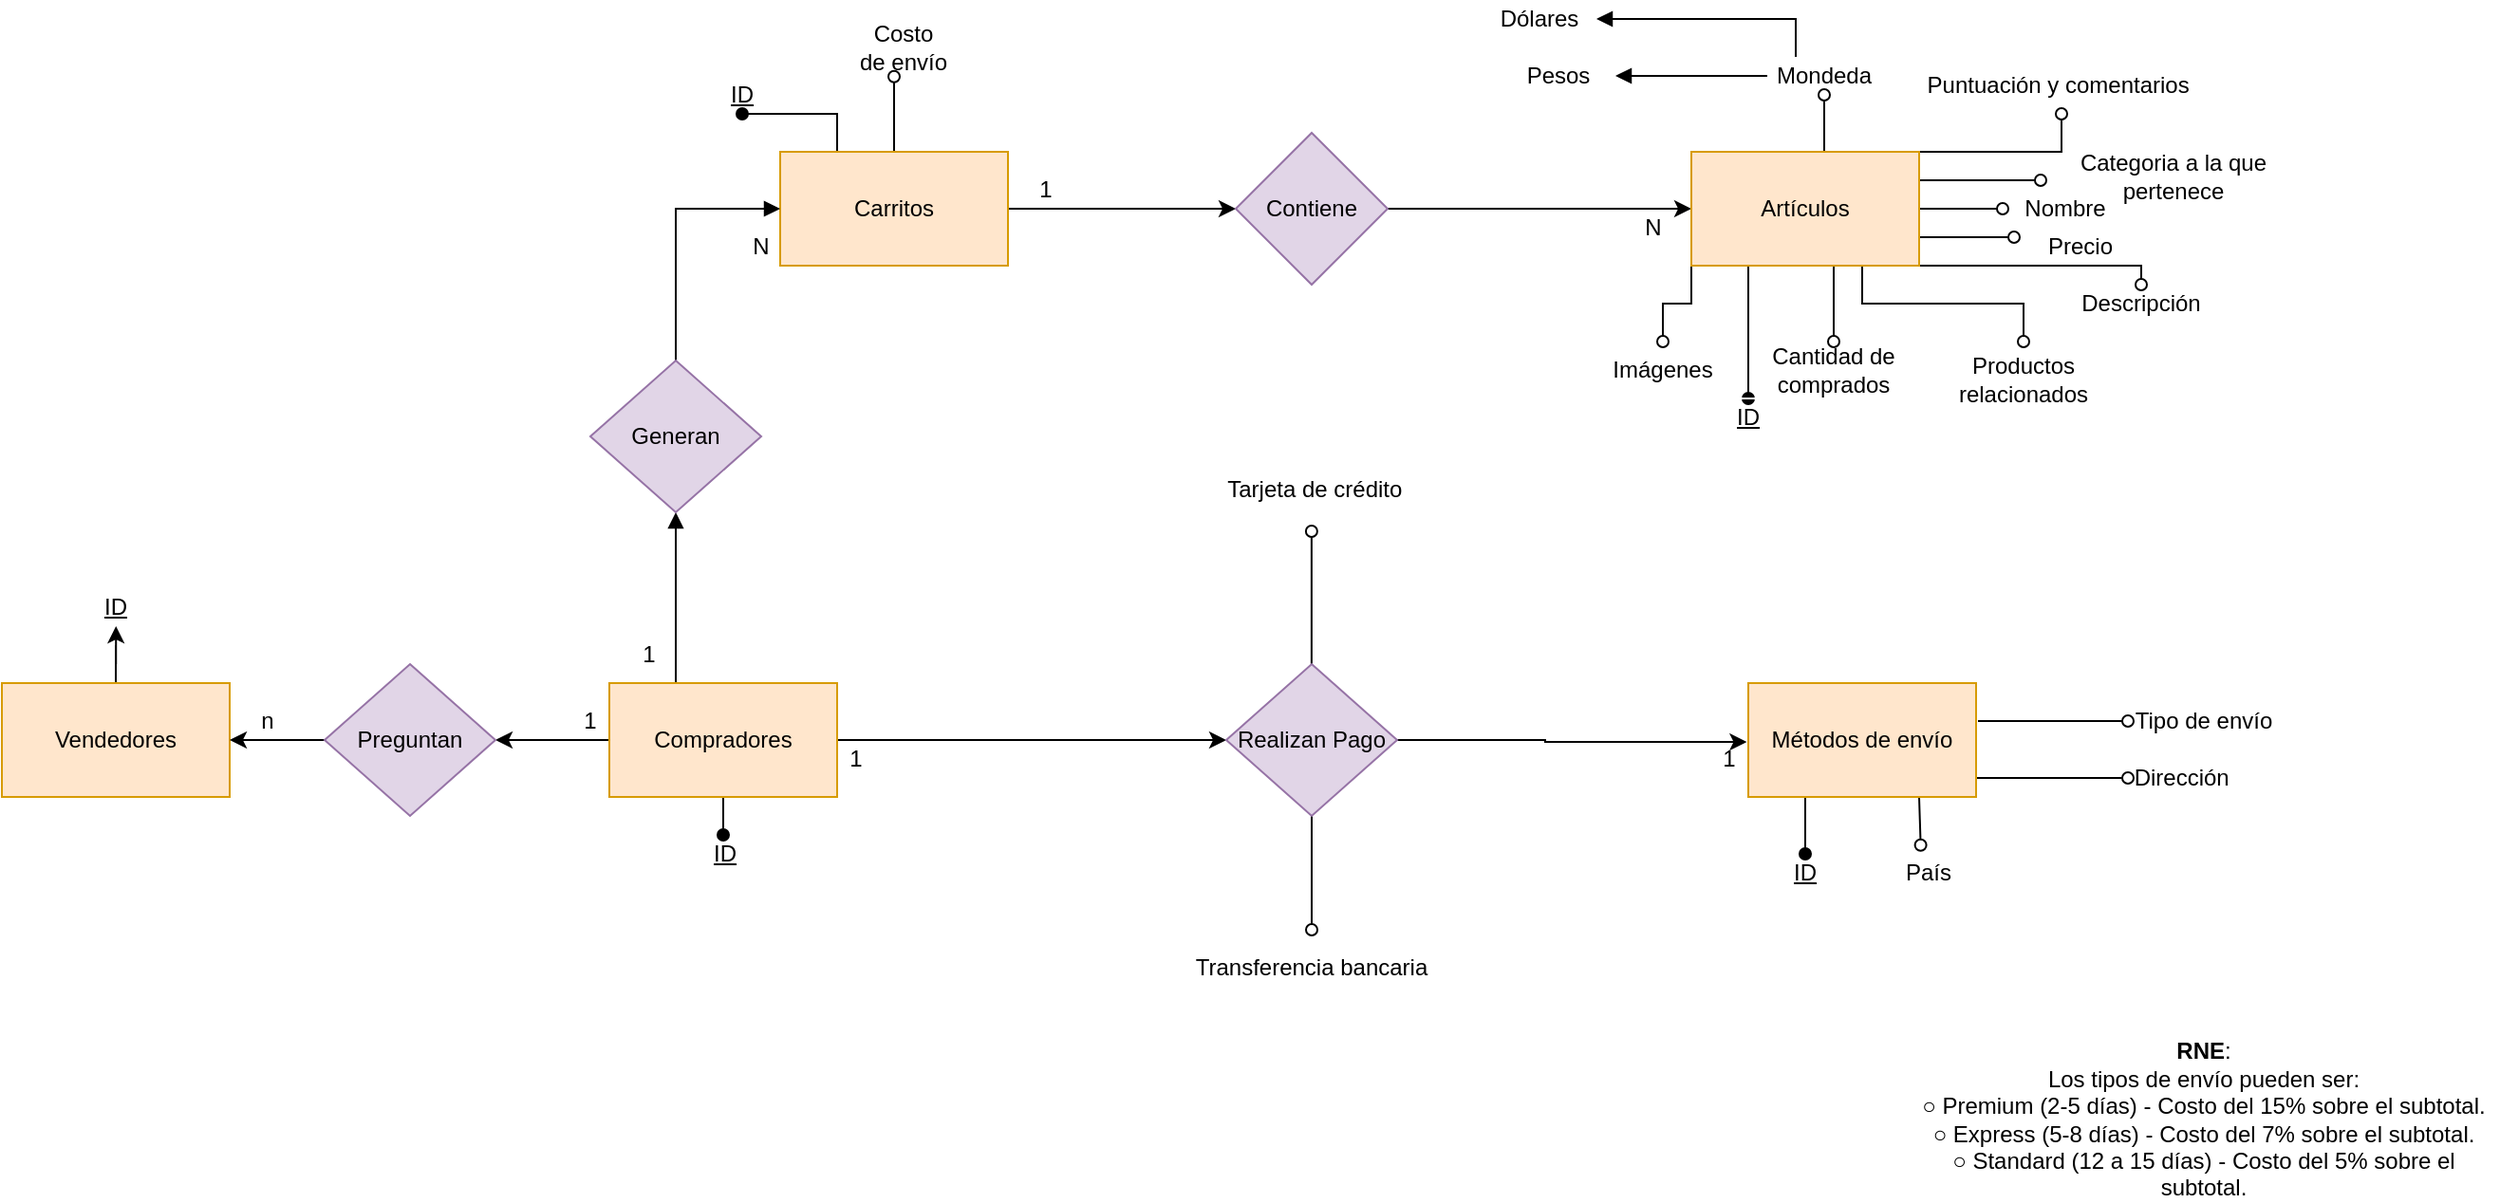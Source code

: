 <mxfile version="14.9.8" type="github">
  <diagram id="x0mtPKsXIoCM_E7vGqDa" name="Diagrama Ecommece">
    <mxGraphModel dx="1352" dy="277" grid="1" gridSize="10" guides="1" tooltips="1" connect="1" arrows="1" fold="1" page="1" pageScale="1" pageWidth="827" pageHeight="1169" math="0" shadow="0">
      <root>
        <mxCell id="0" />
        <mxCell id="1" parent="0" />
        <mxCell id="L4fkzpxxUZNFCqm3rQeX-3" value="" style="edgeStyle=orthogonalEdgeStyle;rounded=0;orthogonalLoop=1;jettySize=auto;html=1;" parent="1" source="L4fkzpxxUZNFCqm3rQeX-1" target="L4fkzpxxUZNFCqm3rQeX-2" edge="1">
          <mxGeometry relative="1" as="geometry" />
        </mxCell>
        <mxCell id="oZV_gyn4Lc5vq8S6sUId-5" style="edgeStyle=orthogonalEdgeStyle;rounded=0;orthogonalLoop=1;jettySize=auto;html=1;exitX=1;exitY=0.75;exitDx=0;exitDy=0;endArrow=classic;endFill=1;" parent="1" source="e4ZpNv6kdScLMxmuTlxS-21" target="L4fkzpxxUZNFCqm3rQeX-6" edge="1">
          <mxGeometry relative="1" as="geometry">
            <Array as="points">
              <mxPoint x="-220" y="400" />
              <mxPoint x="25" y="400" />
            </Array>
          </mxGeometry>
        </mxCell>
        <mxCell id="nnbf3i6Vq3ACkcfvG0Zu-2" style="edgeStyle=orthogonalEdgeStyle;rounded=0;orthogonalLoop=1;jettySize=auto;html=1;exitX=0.5;exitY=0;exitDx=0;exitDy=0;entryX=0.4;entryY=1.012;entryDx=0;entryDy=0;entryPerimeter=0;endArrow=oval;endFill=0;" parent="1" source="L4fkzpxxUZNFCqm3rQeX-1" target="nnbf3i6Vq3ACkcfvG0Zu-3" edge="1">
          <mxGeometry relative="1" as="geometry">
            <mxPoint x="-190" y="40" as="targetPoint" />
          </mxGeometry>
        </mxCell>
        <mxCell id="e4ZpNv6kdScLMxmuTlxS-5" style="edgeStyle=orthogonalEdgeStyle;rounded=0;orthogonalLoop=1;jettySize=auto;html=1;exitX=0.25;exitY=0;exitDx=0;exitDy=0;endArrow=oval;endFill=1;" edge="1" parent="1" source="L4fkzpxxUZNFCqm3rQeX-1" target="e4ZpNv6kdScLMxmuTlxS-6">
          <mxGeometry relative="1" as="geometry">
            <mxPoint x="-270" y="70" as="targetPoint" />
          </mxGeometry>
        </mxCell>
        <mxCell id="L4fkzpxxUZNFCqm3rQeX-1" value="Carritos" style="rounded=0;whiteSpace=wrap;html=1;fillColor=#ffe6cc;strokeColor=#d79b00;" parent="1" vertex="1">
          <mxGeometry x="-250" y="90" width="120" height="60" as="geometry" />
        </mxCell>
        <mxCell id="L4fkzpxxUZNFCqm3rQeX-5" value="" style="edgeStyle=orthogonalEdgeStyle;rounded=0;orthogonalLoop=1;jettySize=auto;html=1;" parent="1" source="L4fkzpxxUZNFCqm3rQeX-2" target="L4fkzpxxUZNFCqm3rQeX-4" edge="1">
          <mxGeometry relative="1" as="geometry" />
        </mxCell>
        <mxCell id="L4fkzpxxUZNFCqm3rQeX-2" value="Contiene" style="rhombus;whiteSpace=wrap;html=1;rounded=0;fillColor=#e1d5e7;strokeColor=#9673a6;" parent="1" vertex="1">
          <mxGeometry x="-10" y="80" width="80" height="80" as="geometry" />
        </mxCell>
        <mxCell id="L4fkzpxxUZNFCqm3rQeX-14" style="edgeStyle=orthogonalEdgeStyle;rounded=0;orthogonalLoop=1;jettySize=auto;html=1;exitX=1;exitY=0.5;exitDx=0;exitDy=0;endArrow=oval;endFill=0;" parent="1" source="L4fkzpxxUZNFCqm3rQeX-4" target="L4fkzpxxUZNFCqm3rQeX-15" edge="1">
          <mxGeometry relative="1" as="geometry">
            <mxPoint x="420" y="120" as="targetPoint" />
          </mxGeometry>
        </mxCell>
        <mxCell id="L4fkzpxxUZNFCqm3rQeX-16" style="edgeStyle=orthogonalEdgeStyle;rounded=0;orthogonalLoop=1;jettySize=auto;html=1;exitX=1;exitY=1;exitDx=0;exitDy=0;endArrow=oval;endFill=0;" parent="1" source="L4fkzpxxUZNFCqm3rQeX-4" target="L4fkzpxxUZNFCqm3rQeX-17" edge="1">
          <mxGeometry relative="1" as="geometry">
            <mxPoint x="380" y="150" as="targetPoint" />
            <Array as="points">
              <mxPoint x="360" y="150" />
              <mxPoint x="360" y="150" />
            </Array>
          </mxGeometry>
        </mxCell>
        <mxCell id="L4fkzpxxUZNFCqm3rQeX-18" style="edgeStyle=orthogonalEdgeStyle;rounded=0;orthogonalLoop=1;jettySize=auto;html=1;exitX=1;exitY=0.75;exitDx=0;exitDy=0;endArrow=oval;endFill=0;" parent="1" source="L4fkzpxxUZNFCqm3rQeX-4" target="L4fkzpxxUZNFCqm3rQeX-19" edge="1">
          <mxGeometry relative="1" as="geometry">
            <mxPoint x="380" y="135" as="targetPoint" />
            <Array as="points">
              <mxPoint x="390" y="135" />
              <mxPoint x="390" y="135" />
            </Array>
          </mxGeometry>
        </mxCell>
        <mxCell id="L4fkzpxxUZNFCqm3rQeX-21" style="edgeStyle=orthogonalEdgeStyle;rounded=0;orthogonalLoop=1;jettySize=auto;html=1;exitX=1;exitY=0;exitDx=0;exitDy=0;endArrow=oval;endFill=0;" parent="1" source="L4fkzpxxUZNFCqm3rQeX-4" target="L4fkzpxxUZNFCqm3rQeX-22" edge="1">
          <mxGeometry relative="1" as="geometry">
            <mxPoint x="390" y="90" as="targetPoint" />
            <Array as="points">
              <mxPoint x="370" y="90" />
              <mxPoint x="370" y="90" />
            </Array>
          </mxGeometry>
        </mxCell>
        <mxCell id="L4fkzpxxUZNFCqm3rQeX-24" style="edgeStyle=orthogonalEdgeStyle;rounded=0;orthogonalLoop=1;jettySize=auto;html=1;exitX=1;exitY=0.25;exitDx=0;exitDy=0;endArrow=oval;endFill=0;" parent="1" source="L4fkzpxxUZNFCqm3rQeX-4" target="L4fkzpxxUZNFCqm3rQeX-25" edge="1">
          <mxGeometry relative="1" as="geometry">
            <mxPoint x="400" y="105" as="targetPoint" />
            <Array as="points">
              <mxPoint x="400" y="105" />
              <mxPoint x="400" y="105" />
            </Array>
          </mxGeometry>
        </mxCell>
        <mxCell id="nnbf3i6Vq3ACkcfvG0Zu-4" style="edgeStyle=orthogonalEdgeStyle;rounded=0;orthogonalLoop=1;jettySize=auto;html=1;exitX=0.5;exitY=0;exitDx=0;exitDy=0;endArrow=oval;endFill=0;" parent="1" source="L4fkzpxxUZNFCqm3rQeX-4" target="nnbf3i6Vq3ACkcfvG0Zu-5" edge="1">
          <mxGeometry relative="1" as="geometry">
            <mxPoint x="290" y="50" as="targetPoint" />
            <Array as="points">
              <mxPoint x="300" y="90" />
            </Array>
          </mxGeometry>
        </mxCell>
        <mxCell id="nnbf3i6Vq3ACkcfvG0Zu-11" style="edgeStyle=orthogonalEdgeStyle;rounded=0;orthogonalLoop=1;jettySize=auto;html=1;exitX=0.5;exitY=1;exitDx=0;exitDy=0;endArrow=oval;endFill=0;" parent="1" source="L4fkzpxxUZNFCqm3rQeX-4" target="nnbf3i6Vq3ACkcfvG0Zu-12" edge="1">
          <mxGeometry relative="1" as="geometry">
            <mxPoint x="290" y="200" as="targetPoint" />
            <Array as="points">
              <mxPoint x="305" y="150" />
            </Array>
          </mxGeometry>
        </mxCell>
        <mxCell id="nnbf3i6Vq3ACkcfvG0Zu-13" style="edgeStyle=orthogonalEdgeStyle;rounded=0;orthogonalLoop=1;jettySize=auto;html=1;exitX=0;exitY=1;exitDx=0;exitDy=0;endArrow=oval;endFill=0;" parent="1" source="L4fkzpxxUZNFCqm3rQeX-4" target="nnbf3i6Vq3ACkcfvG0Zu-14" edge="1">
          <mxGeometry relative="1" as="geometry">
            <mxPoint x="230" y="210" as="targetPoint" />
          </mxGeometry>
        </mxCell>
        <mxCell id="nnbf3i6Vq3ACkcfvG0Zu-15" style="edgeStyle=orthogonalEdgeStyle;rounded=0;orthogonalLoop=1;jettySize=auto;html=1;exitX=0.75;exitY=1;exitDx=0;exitDy=0;endArrow=oval;endFill=0;" parent="1" source="L4fkzpxxUZNFCqm3rQeX-4" target="nnbf3i6Vq3ACkcfvG0Zu-16" edge="1">
          <mxGeometry relative="1" as="geometry">
            <mxPoint x="380" y="200" as="targetPoint" />
          </mxGeometry>
        </mxCell>
        <mxCell id="e4ZpNv6kdScLMxmuTlxS-3" style="edgeStyle=orthogonalEdgeStyle;rounded=0;orthogonalLoop=1;jettySize=auto;html=1;exitX=0.25;exitY=1;exitDx=0;exitDy=0;endArrow=oval;endFill=1;" edge="1" parent="1" source="L4fkzpxxUZNFCqm3rQeX-4" target="e4ZpNv6kdScLMxmuTlxS-4">
          <mxGeometry relative="1" as="geometry">
            <mxPoint x="260" y="230" as="targetPoint" />
          </mxGeometry>
        </mxCell>
        <mxCell id="L4fkzpxxUZNFCqm3rQeX-4" value="Artículos" style="whiteSpace=wrap;html=1;rounded=0;fillColor=#ffe6cc;strokeColor=#d79b00;" parent="1" vertex="1">
          <mxGeometry x="230" y="90" width="120" height="60" as="geometry" />
        </mxCell>
        <mxCell id="L4fkzpxxUZNFCqm3rQeX-9" value="" style="edgeStyle=orthogonalEdgeStyle;rounded=0;orthogonalLoop=1;jettySize=auto;html=1;entryX=0.731;entryY=0.026;entryDx=0;entryDy=0;entryPerimeter=0;" parent="1" source="L4fkzpxxUZNFCqm3rQeX-6" target="L4fkzpxxUZNFCqm3rQeX-47" edge="1">
          <mxGeometry relative="1" as="geometry">
            <mxPoint x="260" y="390" as="targetPoint" />
            <Array as="points">
              <mxPoint x="153" y="400" />
              <mxPoint x="153" y="401" />
              <mxPoint x="259" y="401" />
            </Array>
          </mxGeometry>
        </mxCell>
        <mxCell id="e4ZpNv6kdScLMxmuTlxS-12" style="edgeStyle=orthogonalEdgeStyle;rounded=0;orthogonalLoop=1;jettySize=auto;html=1;endArrow=oval;endFill=0;" edge="1" parent="1">
          <mxGeometry relative="1" as="geometry">
            <mxPoint x="29.94" y="360" as="sourcePoint" />
            <mxPoint x="29.94" y="290" as="targetPoint" />
            <Array as="points">
              <mxPoint x="29.94" y="360" />
            </Array>
          </mxGeometry>
        </mxCell>
        <mxCell id="e4ZpNv6kdScLMxmuTlxS-13" style="edgeStyle=orthogonalEdgeStyle;rounded=0;orthogonalLoop=1;jettySize=auto;html=1;exitX=0.5;exitY=1;exitDx=0;exitDy=0;endArrow=oval;endFill=0;" edge="1" parent="1" source="L4fkzpxxUZNFCqm3rQeX-6">
          <mxGeometry relative="1" as="geometry">
            <mxPoint x="30" y="500" as="targetPoint" />
            <Array as="points">
              <mxPoint x="30" y="500" />
            </Array>
          </mxGeometry>
        </mxCell>
        <mxCell id="L4fkzpxxUZNFCqm3rQeX-6" value="Realizan Pago" style="rhombus;whiteSpace=wrap;html=1;rounded=0;fillColor=#e1d5e7;strokeColor=#9673a6;" parent="1" vertex="1">
          <mxGeometry x="-15" y="360" width="90" height="80" as="geometry" />
        </mxCell>
        <mxCell id="L4fkzpxxUZNFCqm3rQeX-33" style="edgeStyle=orthogonalEdgeStyle;rounded=0;orthogonalLoop=1;jettySize=auto;html=1;endArrow=oval;endFill=0;" parent="1" edge="1">
          <mxGeometry relative="1" as="geometry">
            <mxPoint x="460" y="390" as="targetPoint" />
            <Array as="points">
              <mxPoint x="381" y="390" />
            </Array>
            <mxPoint x="381" y="390" as="sourcePoint" />
          </mxGeometry>
        </mxCell>
        <mxCell id="L4fkzpxxUZNFCqm3rQeX-35" style="edgeStyle=orthogonalEdgeStyle;rounded=0;orthogonalLoop=1;jettySize=auto;html=1;exitX=0.75;exitY=1;exitDx=0;exitDy=0;endArrow=oval;endFill=0;entryX=0.416;entryY=0.013;entryDx=0;entryDy=0;entryPerimeter=0;" parent="1" source="L4fkzpxxUZNFCqm3rQeX-12" target="L4fkzpxxUZNFCqm3rQeX-36" edge="1">
          <mxGeometry relative="1" as="geometry">
            <mxPoint x="350" y="450" as="targetPoint" />
            <Array as="points">
              <mxPoint x="351" y="430" />
            </Array>
          </mxGeometry>
        </mxCell>
        <mxCell id="L4fkzpxxUZNFCqm3rQeX-37" style="edgeStyle=orthogonalEdgeStyle;rounded=0;orthogonalLoop=1;jettySize=auto;html=1;exitX=1;exitY=1;exitDx=0;exitDy=0;endArrow=oval;endFill=0;" parent="1" source="L4fkzpxxUZNFCqm3rQeX-12" edge="1">
          <mxGeometry relative="1" as="geometry">
            <mxPoint x="460" y="420" as="targetPoint" />
            <Array as="points">
              <mxPoint x="380" y="420" />
            </Array>
          </mxGeometry>
        </mxCell>
        <mxCell id="e4ZpNv6kdScLMxmuTlxS-14" style="edgeStyle=orthogonalEdgeStyle;rounded=0;orthogonalLoop=1;jettySize=auto;html=1;exitX=0.25;exitY=1;exitDx=0;exitDy=0;endArrow=oval;endFill=1;" edge="1" parent="1" source="L4fkzpxxUZNFCqm3rQeX-12">
          <mxGeometry relative="1" as="geometry">
            <mxPoint x="290" y="460" as="targetPoint" />
            <Array as="points">
              <mxPoint x="290" y="440" />
            </Array>
          </mxGeometry>
        </mxCell>
        <mxCell id="L4fkzpxxUZNFCqm3rQeX-12" value="Métodos de envío" style="whiteSpace=wrap;html=1;rounded=0;fillColor=#ffe6cc;strokeColor=#d79b00;" parent="1" vertex="1">
          <mxGeometry x="260" y="370" width="120" height="60" as="geometry" />
        </mxCell>
        <mxCell id="L4fkzpxxUZNFCqm3rQeX-15" value="Nombre" style="text;html=1;strokeColor=none;fillColor=none;align=center;verticalAlign=middle;whiteSpace=wrap;rounded=0;" parent="1" vertex="1">
          <mxGeometry x="394" y="110" width="66" height="20" as="geometry" />
        </mxCell>
        <mxCell id="L4fkzpxxUZNFCqm3rQeX-17" value="Descripción" style="text;html=1;strokeColor=none;fillColor=none;align=center;verticalAlign=middle;whiteSpace=wrap;rounded=0;" parent="1" vertex="1">
          <mxGeometry x="434" y="160" width="66" height="20" as="geometry" />
        </mxCell>
        <mxCell id="L4fkzpxxUZNFCqm3rQeX-19" value="Precio" style="text;html=1;strokeColor=none;fillColor=none;align=center;verticalAlign=middle;whiteSpace=wrap;rounded=0;" parent="1" vertex="1">
          <mxGeometry x="400" y="130" width="70" height="20" as="geometry" />
        </mxCell>
        <mxCell id="L4fkzpxxUZNFCqm3rQeX-22" value="Puntuación y comentarios&amp;nbsp;" style="text;html=1;strokeColor=none;fillColor=none;align=center;verticalAlign=middle;whiteSpace=wrap;rounded=0;" parent="1" vertex="1">
          <mxGeometry x="350" y="40" width="150" height="30" as="geometry" />
        </mxCell>
        <mxCell id="L4fkzpxxUZNFCqm3rQeX-25" value="Categoria a la que pertenece" style="text;html=1;strokeColor=none;fillColor=none;align=center;verticalAlign=middle;whiteSpace=wrap;rounded=0;" parent="1" vertex="1">
          <mxGeometry x="414" y="90" width="140" height="25" as="geometry" />
        </mxCell>
        <mxCell id="L4fkzpxxUZNFCqm3rQeX-31" value="Transferencia bancaria" style="text;html=1;strokeColor=none;fillColor=none;align=center;verticalAlign=middle;whiteSpace=wrap;rounded=0;" parent="1" vertex="1">
          <mxGeometry x="-50" y="500" width="160" height="40" as="geometry" />
        </mxCell>
        <mxCell id="L4fkzpxxUZNFCqm3rQeX-34" value="Dirección&amp;nbsp;" style="text;html=1;strokeColor=none;fillColor=none;align=center;verticalAlign=middle;whiteSpace=wrap;rounded=0;" parent="1" vertex="1">
          <mxGeometry x="460" y="410" width="60" height="20" as="geometry" />
        </mxCell>
        <mxCell id="L4fkzpxxUZNFCqm3rQeX-36" value="País" style="text;html=1;strokeColor=none;fillColor=none;align=center;verticalAlign=middle;whiteSpace=wrap;rounded=0;" parent="1" vertex="1">
          <mxGeometry x="330" y="455" width="50" height="30" as="geometry" />
        </mxCell>
        <mxCell id="L4fkzpxxUZNFCqm3rQeX-38" value="Tipo de envío" style="text;html=1;strokeColor=none;fillColor=none;align=center;verticalAlign=middle;whiteSpace=wrap;rounded=0;" parent="1" vertex="1">
          <mxGeometry x="450" y="375" width="100" height="30" as="geometry" />
        </mxCell>
        <mxCell id="L4fkzpxxUZNFCqm3rQeX-43" value="N" style="text;html=1;strokeColor=none;fillColor=none;align=center;verticalAlign=middle;whiteSpace=wrap;rounded=0;" parent="1" vertex="1">
          <mxGeometry x="190" y="120" width="40" height="20" as="geometry" />
        </mxCell>
        <mxCell id="L4fkzpxxUZNFCqm3rQeX-44" value="1" style="text;html=1;strokeColor=none;fillColor=none;align=center;verticalAlign=middle;whiteSpace=wrap;rounded=0;" parent="1" vertex="1">
          <mxGeometry x="-130" y="100" width="40" height="20" as="geometry" />
        </mxCell>
        <mxCell id="L4fkzpxxUZNFCqm3rQeX-47" value="1" style="text;html=1;strokeColor=none;fillColor=none;align=center;verticalAlign=middle;whiteSpace=wrap;rounded=0;" parent="1" vertex="1">
          <mxGeometry x="230" y="400" width="40" height="20" as="geometry" />
        </mxCell>
        <mxCell id="oZV_gyn4Lc5vq8S6sUId-2" value="&amp;nbsp;Tarjeta de crédito" style="text;html=1;strokeColor=none;fillColor=none;align=center;verticalAlign=middle;whiteSpace=wrap;rounded=0;" parent="1" vertex="1">
          <mxGeometry x="-30" y="255" width="120" height="25" as="geometry" />
        </mxCell>
        <mxCell id="nnbf3i6Vq3ACkcfvG0Zu-3" value="Costo de envío" style="text;html=1;strokeColor=none;fillColor=none;align=center;verticalAlign=middle;whiteSpace=wrap;rounded=0;" parent="1" vertex="1">
          <mxGeometry x="-210" y="20" width="50" height="30" as="geometry" />
        </mxCell>
        <mxCell id="nnbf3i6Vq3ACkcfvG0Zu-7" value="" style="edgeStyle=orthogonalEdgeStyle;rounded=0;orthogonalLoop=1;jettySize=auto;html=1;endArrow=block;endFill=1;" parent="1" source="nnbf3i6Vq3ACkcfvG0Zu-5" target="nnbf3i6Vq3ACkcfvG0Zu-6" edge="1">
          <mxGeometry relative="1" as="geometry" />
        </mxCell>
        <mxCell id="nnbf3i6Vq3ACkcfvG0Zu-8" style="edgeStyle=orthogonalEdgeStyle;rounded=0;orthogonalLoop=1;jettySize=auto;html=1;exitX=0.25;exitY=0;exitDx=0;exitDy=0;endArrow=block;endFill=1;" parent="1" source="nnbf3i6Vq3ACkcfvG0Zu-5" target="nnbf3i6Vq3ACkcfvG0Zu-10" edge="1">
          <mxGeometry relative="1" as="geometry">
            <mxPoint x="285" y="30" as="targetPoint" />
            <Array as="points">
              <mxPoint x="285" y="20" />
            </Array>
          </mxGeometry>
        </mxCell>
        <mxCell id="nnbf3i6Vq3ACkcfvG0Zu-5" value="Mondeda" style="text;html=1;strokeColor=none;fillColor=none;align=center;verticalAlign=middle;whiteSpace=wrap;rounded=0;" parent="1" vertex="1">
          <mxGeometry x="270" y="40" width="60" height="20" as="geometry" />
        </mxCell>
        <mxCell id="nnbf3i6Vq3ACkcfvG0Zu-6" value="Pesos" style="text;html=1;strokeColor=none;fillColor=none;align=center;verticalAlign=middle;whiteSpace=wrap;rounded=0;" parent="1" vertex="1">
          <mxGeometry x="130" y="40" width="60" height="20" as="geometry" />
        </mxCell>
        <mxCell id="nnbf3i6Vq3ACkcfvG0Zu-10" value="Dólares" style="text;html=1;strokeColor=none;fillColor=none;align=center;verticalAlign=middle;whiteSpace=wrap;rounded=0;" parent="1" vertex="1">
          <mxGeometry x="120" y="10" width="60" height="20" as="geometry" />
        </mxCell>
        <mxCell id="nnbf3i6Vq3ACkcfvG0Zu-12" value="Cantidad de comprados" style="text;html=1;strokeColor=none;fillColor=none;align=center;verticalAlign=middle;whiteSpace=wrap;rounded=0;" parent="1" vertex="1">
          <mxGeometry x="270" y="190" width="70" height="30" as="geometry" />
        </mxCell>
        <mxCell id="nnbf3i6Vq3ACkcfvG0Zu-14" value="Imágenes" style="text;html=1;strokeColor=none;fillColor=none;align=center;verticalAlign=middle;whiteSpace=wrap;rounded=0;" parent="1" vertex="1">
          <mxGeometry x="180" y="190" width="70" height="30" as="geometry" />
        </mxCell>
        <mxCell id="nnbf3i6Vq3ACkcfvG0Zu-16" value="Productos relacionados" style="text;html=1;strokeColor=none;fillColor=none;align=center;verticalAlign=middle;whiteSpace=wrap;rounded=0;" parent="1" vertex="1">
          <mxGeometry x="360" y="190" width="90" height="40" as="geometry" />
        </mxCell>
        <mxCell id="e4ZpNv6kdScLMxmuTlxS-4" value="&lt;u&gt;ID&lt;/u&gt;" style="text;html=1;strokeColor=#FFFFFF;fillColor=none;align=center;verticalAlign=middle;whiteSpace=wrap;rounded=0;" vertex="1" parent="1">
          <mxGeometry x="240" y="220" width="40" height="20" as="geometry" />
        </mxCell>
        <mxCell id="e4ZpNv6kdScLMxmuTlxS-6" value="&lt;u&gt;ID&lt;/u&gt;" style="text;html=1;strokeColor=none;fillColor=none;align=center;verticalAlign=middle;whiteSpace=wrap;rounded=0;" vertex="1" parent="1">
          <mxGeometry x="-290" y="50" width="40" height="20" as="geometry" />
        </mxCell>
        <mxCell id="e4ZpNv6kdScLMxmuTlxS-15" value="&lt;u&gt;ID&lt;/u&gt;" style="text;html=1;strokeColor=none;fillColor=none;align=center;verticalAlign=middle;whiteSpace=wrap;rounded=0;" vertex="1" parent="1">
          <mxGeometry x="270.004" y="460" width="40" height="20" as="geometry" />
        </mxCell>
        <mxCell id="e4ZpNv6kdScLMxmuTlxS-16" value="" style="triangle;whiteSpace=wrap;html=1;strokeColor=#FFFFFF;" vertex="1" parent="1">
          <mxGeometry x="40" y="160" width="60" height="80" as="geometry" />
        </mxCell>
        <mxCell id="e4ZpNv6kdScLMxmuTlxS-18" value="" style="triangle;whiteSpace=wrap;html=1;strokeColor=#FFFFFF;" vertex="1" parent="1">
          <mxGeometry x="40" y="160" width="60" height="80" as="geometry" />
        </mxCell>
        <mxCell id="e4ZpNv6kdScLMxmuTlxS-19" value="" style="triangle;whiteSpace=wrap;html=1;strokeColor=#FFFFFF;" vertex="1" parent="1">
          <mxGeometry x="40" y="160" width="60" height="80" as="geometry" />
        </mxCell>
        <mxCell id="e4ZpNv6kdScLMxmuTlxS-20" value="" style="triangle;whiteSpace=wrap;html=1;strokeColor=#FFFFFF;" vertex="1" parent="1">
          <mxGeometry x="40" y="160" width="60" height="80" as="geometry" />
        </mxCell>
        <mxCell id="e4ZpNv6kdScLMxmuTlxS-23" style="edgeStyle=orthogonalEdgeStyle;rounded=0;orthogonalLoop=1;jettySize=auto;html=1;exitX=0.5;exitY=0;exitDx=0;exitDy=0;entryX=0.5;entryY=1;entryDx=0;entryDy=0;endArrow=block;endFill=1;" edge="1" parent="1" source="e4ZpNv6kdScLMxmuTlxS-21" target="e4ZpNv6kdScLMxmuTlxS-22">
          <mxGeometry relative="1" as="geometry">
            <Array as="points">
              <mxPoint x="-305" y="370" />
            </Array>
          </mxGeometry>
        </mxCell>
        <mxCell id="e4ZpNv6kdScLMxmuTlxS-27" style="edgeStyle=orthogonalEdgeStyle;rounded=0;orthogonalLoop=1;jettySize=auto;html=1;exitX=0.5;exitY=1;exitDx=0;exitDy=0;endArrow=oval;endFill=1;" edge="1" parent="1" source="e4ZpNv6kdScLMxmuTlxS-21" target="e4ZpNv6kdScLMxmuTlxS-28">
          <mxGeometry relative="1" as="geometry">
            <mxPoint x="-279.471" y="460" as="targetPoint" />
          </mxGeometry>
        </mxCell>
        <mxCell id="e4ZpNv6kdScLMxmuTlxS-34" style="edgeStyle=orthogonalEdgeStyle;rounded=0;orthogonalLoop=1;jettySize=auto;html=1;exitX=0;exitY=0.5;exitDx=0;exitDy=0;entryX=1;entryY=0.5;entryDx=0;entryDy=0;endArrow=classic;endFill=1;" edge="1" parent="1" source="e4ZpNv6kdScLMxmuTlxS-21" target="e4ZpNv6kdScLMxmuTlxS-32">
          <mxGeometry relative="1" as="geometry" />
        </mxCell>
        <mxCell id="e4ZpNv6kdScLMxmuTlxS-21" value="Compradores" style="rounded=0;whiteSpace=wrap;html=1;fillColor=#ffe6cc;strokeColor=#d79b00;" vertex="1" parent="1">
          <mxGeometry x="-340" y="370" width="120" height="60" as="geometry" />
        </mxCell>
        <mxCell id="e4ZpNv6kdScLMxmuTlxS-24" style="edgeStyle=orthogonalEdgeStyle;rounded=0;orthogonalLoop=1;jettySize=auto;html=1;exitX=0.5;exitY=0;exitDx=0;exitDy=0;entryX=0;entryY=0.5;entryDx=0;entryDy=0;endArrow=block;endFill=1;" edge="1" parent="1" source="e4ZpNv6kdScLMxmuTlxS-22" target="L4fkzpxxUZNFCqm3rQeX-1">
          <mxGeometry relative="1" as="geometry" />
        </mxCell>
        <mxCell id="e4ZpNv6kdScLMxmuTlxS-22" value="Generan" style="rhombus;whiteSpace=wrap;html=1;rounded=0;fillColor=#e1d5e7;strokeColor=#9673a6;" vertex="1" parent="1">
          <mxGeometry x="-350" y="200" width="90" height="80" as="geometry" />
        </mxCell>
        <mxCell id="e4ZpNv6kdScLMxmuTlxS-25" value="N" style="text;html=1;strokeColor=none;fillColor=none;align=center;verticalAlign=middle;whiteSpace=wrap;rounded=0;" vertex="1" parent="1">
          <mxGeometry x="-280" y="130" width="40" height="20" as="geometry" />
        </mxCell>
        <mxCell id="e4ZpNv6kdScLMxmuTlxS-26" value="1" style="text;html=1;strokeColor=none;fillColor=none;align=center;verticalAlign=middle;whiteSpace=wrap;rounded=0;" vertex="1" parent="1">
          <mxGeometry x="-339.47" y="345" width="40" height="20" as="geometry" />
        </mxCell>
        <mxCell id="e4ZpNv6kdScLMxmuTlxS-28" value="&lt;u&gt;ID&lt;/u&gt;" style="text;html=1;strokeColor=none;fillColor=none;align=center;verticalAlign=middle;whiteSpace=wrap;rounded=0;" vertex="1" parent="1">
          <mxGeometry x="-299.471" y="450" width="40" height="20" as="geometry" />
        </mxCell>
        <mxCell id="e4ZpNv6kdScLMxmuTlxS-30" value="1" style="text;html=1;strokeColor=none;fillColor=none;align=center;verticalAlign=middle;whiteSpace=wrap;rounded=0;" vertex="1" parent="1">
          <mxGeometry x="-230" y="400" width="40" height="20" as="geometry" />
        </mxCell>
        <mxCell id="e4ZpNv6kdScLMxmuTlxS-36" style="edgeStyle=orthogonalEdgeStyle;rounded=0;orthogonalLoop=1;jettySize=auto;html=1;exitX=0.5;exitY=0;exitDx=0;exitDy=0;endArrow=classic;endFill=1;" edge="1" parent="1" source="e4ZpNv6kdScLMxmuTlxS-31" target="e4ZpNv6kdScLMxmuTlxS-37">
          <mxGeometry relative="1" as="geometry">
            <mxPoint x="-599.857" y="330" as="targetPoint" />
          </mxGeometry>
        </mxCell>
        <mxCell id="e4ZpNv6kdScLMxmuTlxS-31" value="Vendedores" style="rounded=0;whiteSpace=wrap;html=1;fillColor=#ffe6cc;strokeColor=#d79b00;" vertex="1" parent="1">
          <mxGeometry x="-660" y="370" width="120" height="60" as="geometry" />
        </mxCell>
        <mxCell id="e4ZpNv6kdScLMxmuTlxS-35" value="" style="edgeStyle=orthogonalEdgeStyle;rounded=0;orthogonalLoop=1;jettySize=auto;html=1;endArrow=classic;endFill=1;" edge="1" parent="1" source="e4ZpNv6kdScLMxmuTlxS-32" target="e4ZpNv6kdScLMxmuTlxS-31">
          <mxGeometry relative="1" as="geometry" />
        </mxCell>
        <mxCell id="e4ZpNv6kdScLMxmuTlxS-32" value="Preguntan" style="rhombus;whiteSpace=wrap;html=1;rounded=0;fillColor=#e1d5e7;strokeColor=#9673a6;" vertex="1" parent="1">
          <mxGeometry x="-490" y="360" width="90" height="80" as="geometry" />
        </mxCell>
        <mxCell id="e4ZpNv6kdScLMxmuTlxS-37" value="&lt;u&gt;ID&lt;/u&gt;" style="text;html=1;strokeColor=none;fillColor=none;align=center;verticalAlign=middle;whiteSpace=wrap;rounded=0;" vertex="1" parent="1">
          <mxGeometry x="-619.857" y="320" width="40" height="20" as="geometry" />
        </mxCell>
        <mxCell id="e4ZpNv6kdScLMxmuTlxS-38" value="n" style="text;html=1;strokeColor=none;fillColor=none;align=center;verticalAlign=middle;whiteSpace=wrap;rounded=0;" vertex="1" parent="1">
          <mxGeometry x="-540" y="380" width="40" height="20" as="geometry" />
        </mxCell>
        <mxCell id="e4ZpNv6kdScLMxmuTlxS-39" value="1" style="text;html=1;strokeColor=none;fillColor=none;align=center;verticalAlign=middle;whiteSpace=wrap;rounded=0;" vertex="1" parent="1">
          <mxGeometry x="-370" y="380" width="40" height="20" as="geometry" />
        </mxCell>
        <mxCell id="e4ZpNv6kdScLMxmuTlxS-40" value="&lt;b&gt;RNE&lt;/b&gt;:&lt;br&gt;Los tipos de envío pueden ser:&lt;br&gt;○ Premium (2-5 días) - Costo del 15% sobre el subtotal.&lt;br&gt;○ Express (5-8 días) - Costo del 7% sobre el subtotal.&lt;br&gt;○ Standard (12 a 15 días) - Costo del 5% sobre el subtotal." style="text;html=1;strokeColor=none;fillColor=none;align=center;verticalAlign=middle;whiteSpace=wrap;rounded=0;" vertex="1" parent="1">
          <mxGeometry x="345" y="590" width="310" height="20" as="geometry" />
        </mxCell>
      </root>
    </mxGraphModel>
  </diagram>
</mxfile>
